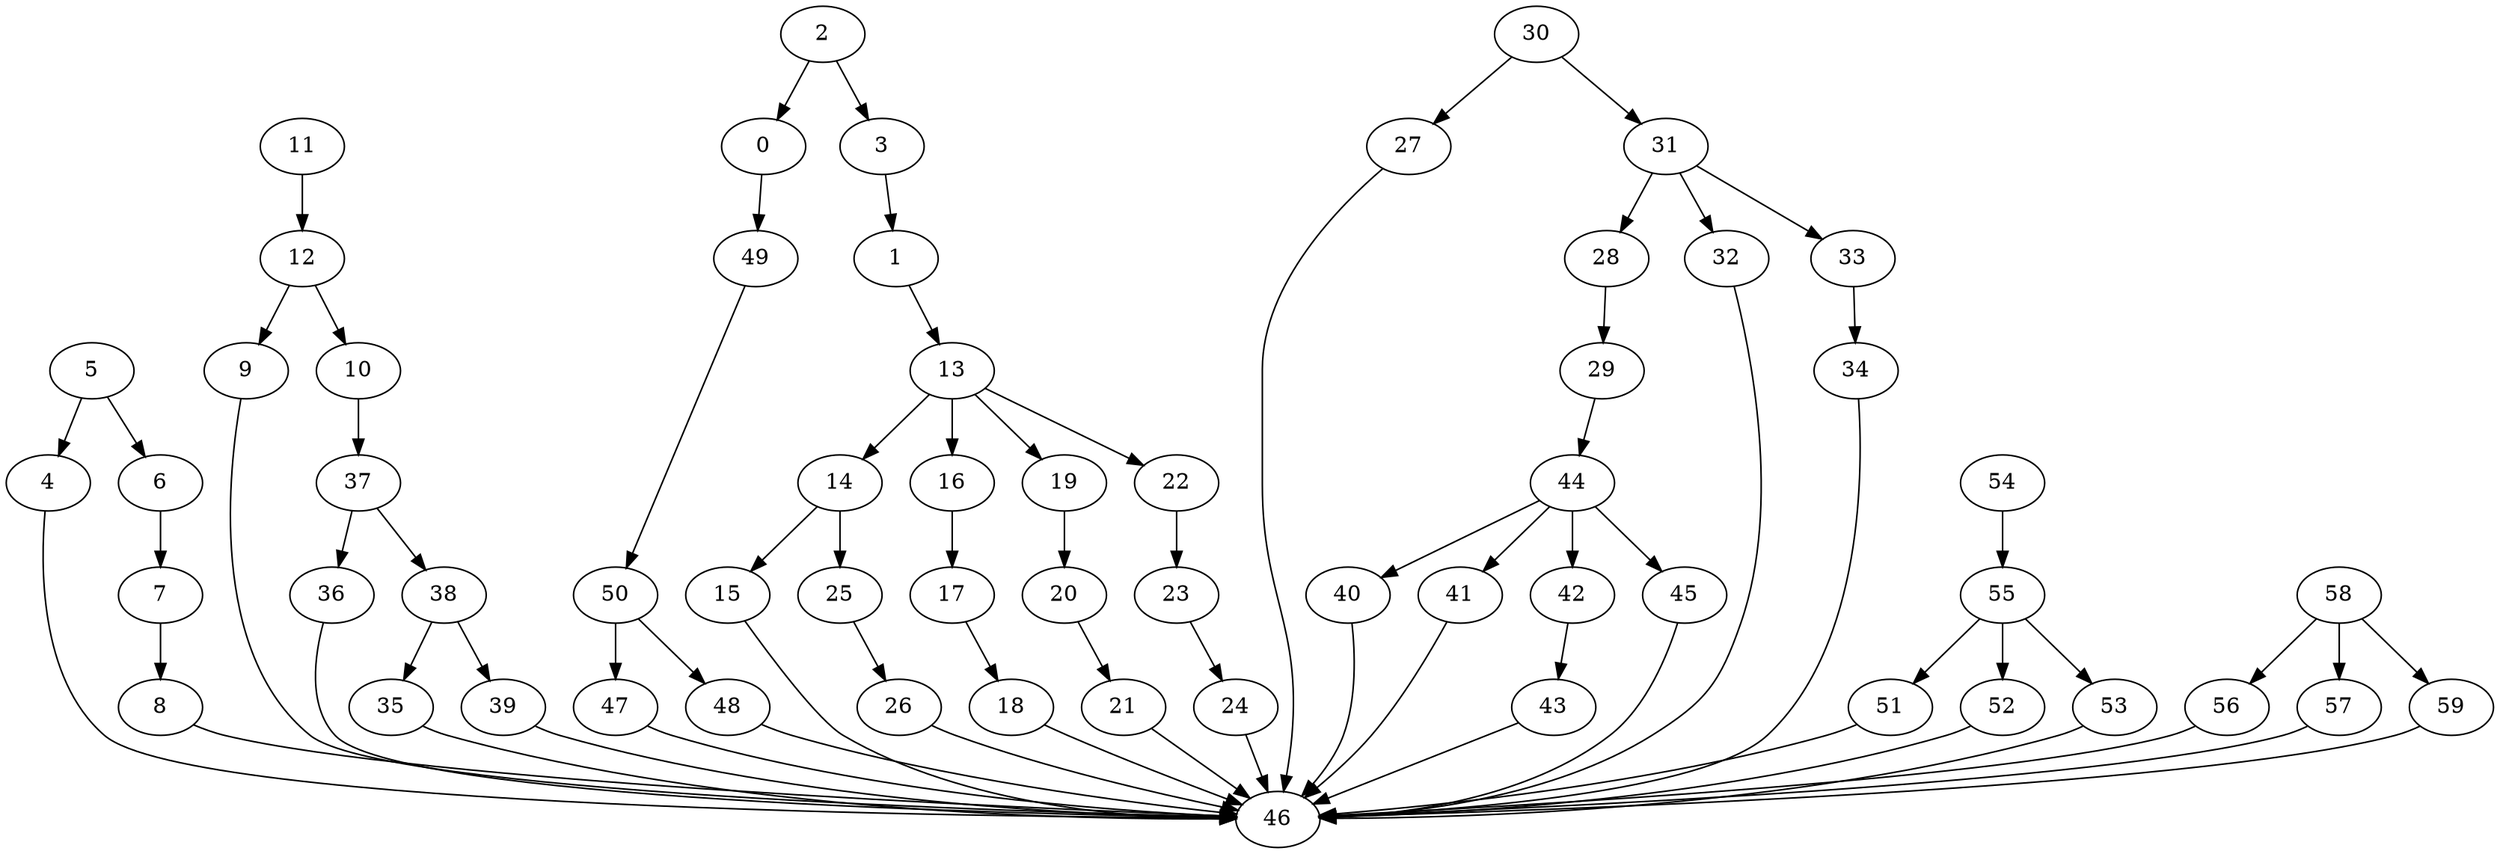 strict digraph  {
0 [exec=161];
1 [exec=157];
2 [exec=67];
3 [exec=111];
4 [exec=192];
5 [exec=84];
6 [exec=124];
7 [exec=157];
8 [exec=86];
9 [exec=70];
10 [exec=197];
11 [exec=126];
12 [exec=184];
13 [exec=92];
14 [exec=137];
15 [exec=88];
16 [exec=175];
17 [exec=157];
18 [exec=60];
19 [exec=69];
20 [exec=192];
21 [exec=196];
22 [exec=130];
23 [exec=137];
24 [exec=139];
25 [exec=177];
26 [exec=198];
27 [exec=66];
28 [exec=65];
29 [exec=129];
30 [exec=197];
31 [exec=164];
32 [exec=122];
33 [exec=148];
34 [exec=138];
35 [exec=123];
36 [exec=83];
37 [exec=113];
38 [exec=151];
39 [exec=150];
40 [exec=85];
41 [exec=160];
42 [exec=190];
43 [exec=121];
44 [exec=156];
45 [exec=141];
46 [exec=147];
47 [exec=53];
48 [exec=174];
49 [exec=200];
50 [exec=96];
51 [exec=194];
52 [exec=131];
53 [exec=82];
54 [exec=181];
55 [exec=63];
56 [exec=162];
57 [exec=91];
58 [exec=78];
59 [exec=137];
0 -> 49  [comm=12];
1 -> 13  [comm=8];
2 -> 3  [comm=12];
2 -> 0  [comm=20];
3 -> 1  [comm=11];
4 -> 46  [comm=15];
5 -> 6  [comm=11];
5 -> 4  [comm=20];
6 -> 7  [comm=5];
7 -> 8  [comm=20];
8 -> 46  [comm=16];
9 -> 46  [comm=7];
10 -> 37  [comm=8];
11 -> 12  [comm=17];
12 -> 9  [comm=11];
12 -> 10  [comm=20];
13 -> 14  [comm=10];
13 -> 16  [comm=18];
13 -> 19  [comm=15];
13 -> 22  [comm=7];
14 -> 15  [comm=17];
14 -> 25  [comm=19];
15 -> 46  [comm=17];
16 -> 17  [comm=7];
17 -> 18  [comm=10];
18 -> 46  [comm=10];
19 -> 20  [comm=9];
20 -> 21  [comm=5];
21 -> 46  [comm=9];
22 -> 23  [comm=19];
23 -> 24  [comm=9];
24 -> 46  [comm=20];
25 -> 26  [comm=16];
26 -> 46  [comm=9];
27 -> 46  [comm=9];
28 -> 29  [comm=5];
29 -> 44  [comm=5];
30 -> 31  [comm=8];
30 -> 27  [comm=9];
31 -> 32  [comm=18];
31 -> 28  [comm=11];
31 -> 33  [comm=11];
32 -> 46  [comm=5];
33 -> 34  [comm=13];
34 -> 46  [comm=11];
35 -> 46  [comm=14];
36 -> 46  [comm=12];
37 -> 38  [comm=15];
37 -> 36  [comm=13];
38 -> 39  [comm=18];
38 -> 35  [comm=9];
39 -> 46  [comm=6];
40 -> 46  [comm=16];
41 -> 46  [comm=19];
42 -> 43  [comm=18];
43 -> 46  [comm=9];
44 -> 45  [comm=9];
44 -> 40  [comm=5];
44 -> 41  [comm=19];
44 -> 42  [comm=10];
45 -> 46  [comm=5];
47 -> 46  [comm=9];
48 -> 46  [comm=10];
49 -> 50  [comm=9];
50 -> 47  [comm=20];
50 -> 48  [comm=8];
51 -> 46  [comm=6];
52 -> 46  [comm=15];
53 -> 46  [comm=20];
54 -> 55  [comm=8];
55 -> 51  [comm=6];
55 -> 52  [comm=12];
55 -> 53  [comm=11];
56 -> 46  [comm=13];
57 -> 46  [comm=6];
58 -> 59  [comm=8];
58 -> 56  [comm=19];
58 -> 57  [comm=5];
59 -> 46  [comm=7];
}
